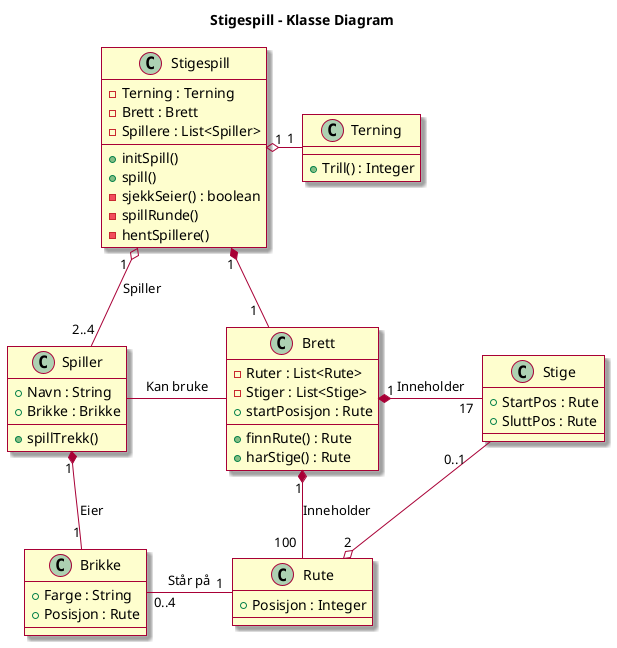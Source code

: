 @startuml Klassediagram

skin rose

title Stigespill - Klasse Diagram

class Stigespill{
	-Terning : Terning
	-Brett : Brett
	-Spillere : List<Spiller>
	+initSpill()
	+spill()
	-sjekkSeier() : boolean
	-spillRunde()
	-hentSpillere()
}
class Brett{
	-Ruter : List<Rute>
	-Stiger : List<Stige>
	+startPosisjon : Rute
	+finnRute() : Rute
	+harStige() : Rute
}
class Rute{
	+Posisjon : Integer
}
class Stige{
	+StartPos : Rute
	+SluttPos : Rute
}
class Spiller{
	+Navn : String
	+Brikke : Brikke
	+spillTrekk()
}
class Brikke{
	+Farge : String
	+Posisjon : Rute
}
class Terning{
	+Trill() : Integer
}

Brett "1" *-down- "100 " Rute: Inneholder
Brett "1   " *-right- " 17" Stige: Inneholder
Stige "0..1    " -down-o "2" Rute
Stigespill "1  " o-down- "2..4" Spiller: Spiller
Stigespill "1" *-down- "1  " Brett
Stigespill "1   " o-right- "   1" Terning
Spiller "1" *-down- "1" Brikke: Eier
Spiller -right- Brett: Kan bruke
Brikke "0..4" -right- "   1" Rute: Står på

@enduml